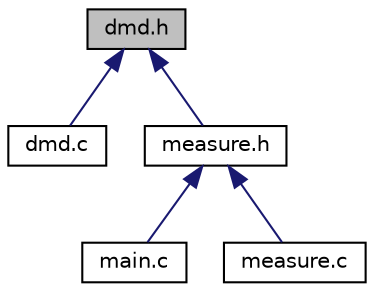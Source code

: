 digraph "dmd.h"
{
 // LATEX_PDF_SIZE
  edge [fontname="Helvetica",fontsize="10",labelfontname="Helvetica",labelfontsize="10"];
  node [fontname="Helvetica",fontsize="10",shape=record];
  Node1 [label="dmd.h",height=0.2,width=0.4,color="black", fillcolor="grey75", style="filled", fontcolor="black",tooltip=" "];
  Node1 -> Node2 [dir="back",color="midnightblue",fontsize="10",style="solid"];
  Node2 [label="dmd.c",height=0.2,width=0.4,color="black", fillcolor="white", style="filled",URL="$dmd_8c.html",tooltip=" "];
  Node1 -> Node3 [dir="back",color="midnightblue",fontsize="10",style="solid"];
  Node3 [label="measure.h",height=0.2,width=0.4,color="black", fillcolor="white", style="filled",URL="$measure_8h.html",tooltip=" "];
  Node3 -> Node4 [dir="back",color="midnightblue",fontsize="10",style="solid"];
  Node4 [label="main.c",height=0.2,width=0.4,color="black", fillcolor="white", style="filled",URL="$main_8c.html",tooltip=" "];
  Node3 -> Node5 [dir="back",color="midnightblue",fontsize="10",style="solid"];
  Node5 [label="measure.c",height=0.2,width=0.4,color="black", fillcolor="white", style="filled",URL="$measure_8c.html",tooltip=" "];
}
